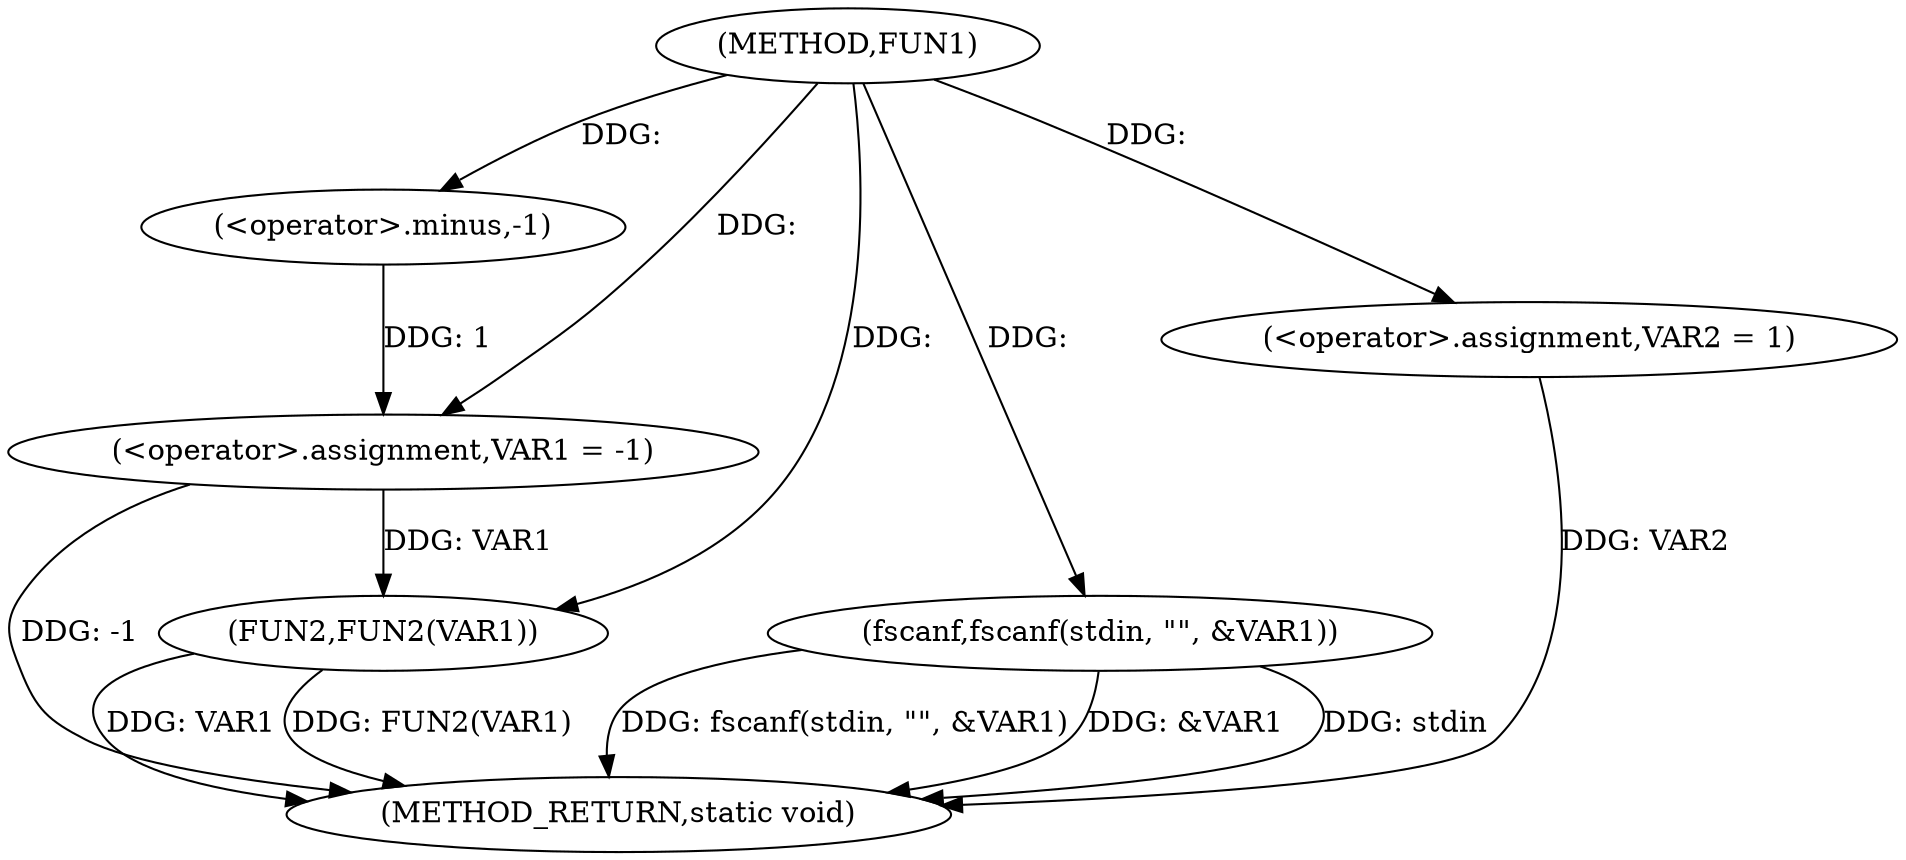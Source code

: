 digraph FUN1 {  
"1000100" [label = "(METHOD,FUN1)" ]
"1000117" [label = "(METHOD_RETURN,static void)" ]
"1000103" [label = "(<operator>.assignment,VAR1 = -1)" ]
"1000105" [label = "(<operator>.minus,-1)" ]
"1000107" [label = "(fscanf,fscanf(stdin, \"\", &VAR1))" ]
"1000112" [label = "(<operator>.assignment,VAR2 = 1)" ]
"1000115" [label = "(FUN2,FUN2(VAR1))" ]
  "1000107" -> "1000117"  [ label = "DDG: stdin"] 
  "1000107" -> "1000117"  [ label = "DDG: fscanf(stdin, \"\", &VAR1)"] 
  "1000103" -> "1000117"  [ label = "DDG: -1"] 
  "1000115" -> "1000117"  [ label = "DDG: FUN2(VAR1)"] 
  "1000115" -> "1000117"  [ label = "DDG: VAR1"] 
  "1000112" -> "1000117"  [ label = "DDG: VAR2"] 
  "1000107" -> "1000117"  [ label = "DDG: &VAR1"] 
  "1000105" -> "1000103"  [ label = "DDG: 1"] 
  "1000100" -> "1000103"  [ label = "DDG: "] 
  "1000100" -> "1000105"  [ label = "DDG: "] 
  "1000100" -> "1000107"  [ label = "DDG: "] 
  "1000100" -> "1000112"  [ label = "DDG: "] 
  "1000103" -> "1000115"  [ label = "DDG: VAR1"] 
  "1000100" -> "1000115"  [ label = "DDG: "] 
}
